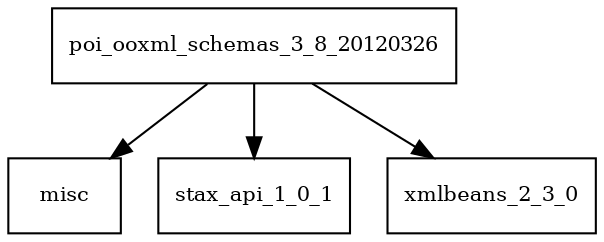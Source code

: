 digraph poi_ooxml_schemas_3_8_20120326_dependencies {
  node [shape = box, fontsize=10.0];
  poi_ooxml_schemas_3_8_20120326 -> misc;
  poi_ooxml_schemas_3_8_20120326 -> stax_api_1_0_1;
  poi_ooxml_schemas_3_8_20120326 -> xmlbeans_2_3_0;
}
